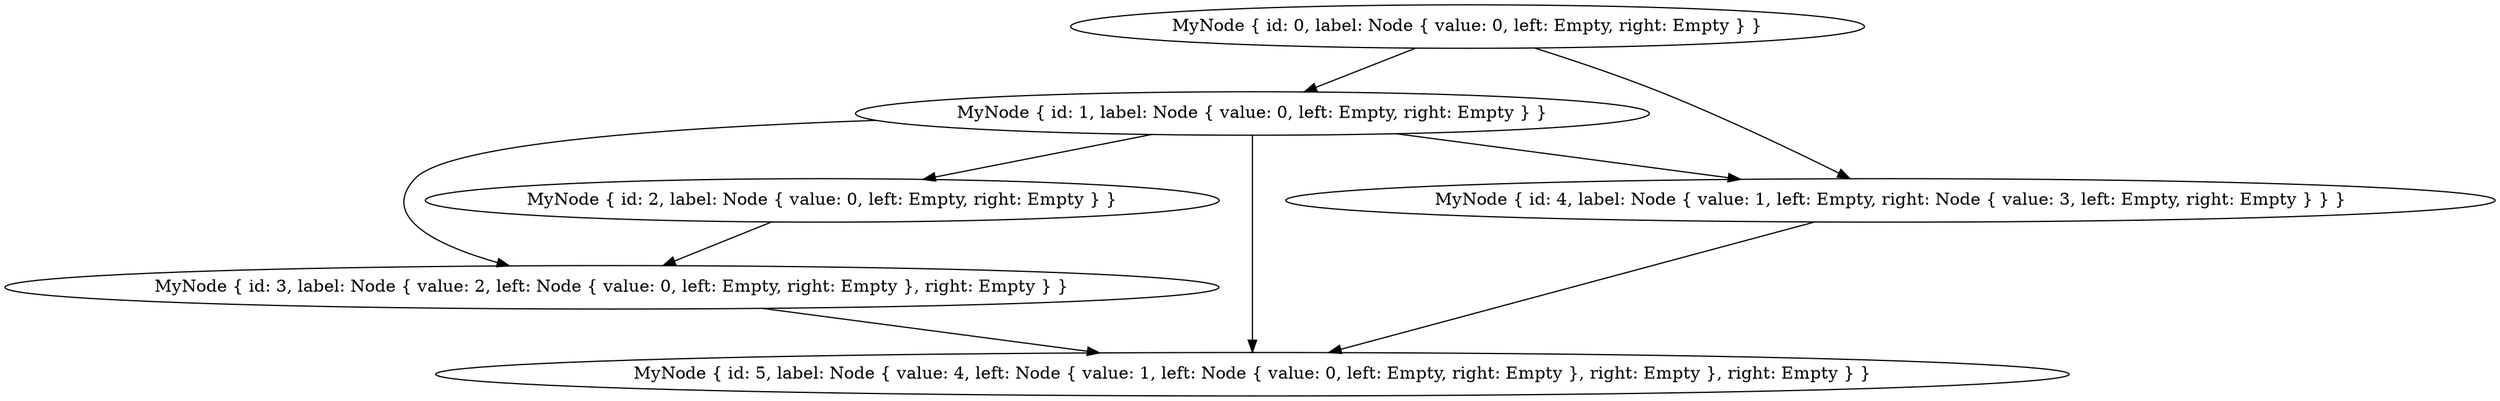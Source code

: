 digraph {
    0 [ label = "MyNode { id: 0, label: Node { value: 0, left: Empty, right: Empty } }" ]
    1 [ label = "MyNode { id: 1, label: Node { value: 0, left: Empty, right: Empty } }" ]
    2 [ label = "MyNode { id: 2, label: Node { value: 0, left: Empty, right: Empty } }" ]
    3 [ label = "MyNode { id: 3, label: Node { value: 2, left: Node { value: 0, left: Empty, right: Empty }, right: Empty } }" ]
    4 [ label = "MyNode { id: 4, label: Node { value: 1, left: Empty, right: Node { value: 3, left: Empty, right: Empty } } }" ]
    5 [ label = "MyNode { id: 5, label: Node { value: 4, left: Node { value: 1, left: Node { value: 0, left: Empty, right: Empty }, right: Empty }, right: Empty } }" ]
    0 -> 1 [ ]
    2 -> 3 [ ]
    1 -> 3 [ ]
    0 -> 4 [ ]
    1 -> 2 [ ]
    1 -> 5 [ ]
    1 -> 4 [ ]
    4 -> 5 [ ]
    3 -> 5 [ ]
}
